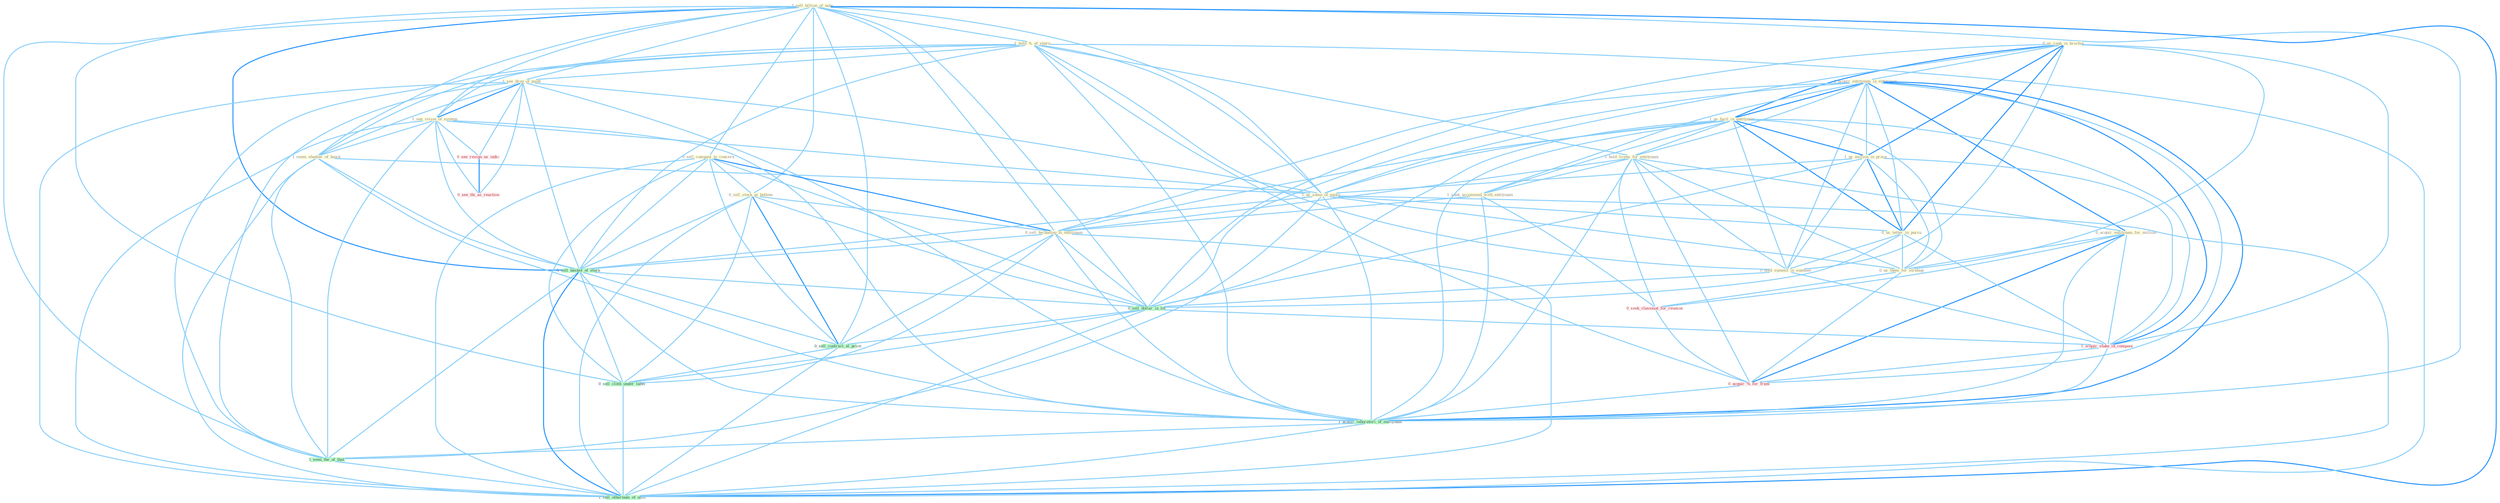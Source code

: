 Graph G{ 
    node
    [shape=polygon,style=filled,width=.5,height=.06,color="#BDFCC9",fixedsize=true,fontsize=4,
    fontcolor="#2f4f4f"];
    {node
    [color="#ffffe0", fontcolor="#8b7d6b"] "1_sell_billion_of_note " "1_hold_%_of_share " "0_us_rank_in_brochur " "1_see_drop_of_point " "1_acquir_entitynam_in_entitynam " "0_sell_compani_to_concern " "1_us_facil_in_entitynam " "1_see_vision_of_system " "0_sell_stock_at_bottom " "1_us_million_in_proce " "1_hold_licens_for_entitynam " "1_seem_shadow_of_hawk " "0_acquir_entitynam_for_million " "1_seek_accommod_with_entitynam " "1_us_some_of_equip " "0_us_letter_in_pursu " "0_sell_technolog_to_entitynam " "0_us_them_for_strategi " "0_hold_summit_in_summer "}
{node [color="#fff0f5", fontcolor="#b22222"] "0_seek_classmat_for_reunion " "0_see_resign_as_indic " "1_acquir_stake_in_compani " "0_acquir_%_for_franc " "0_see_thi_as_reaction "}
edge [color="#B0E2FF"];

	"1_sell_billion_of_note " -- "1_hold_%_of_share " [w="1", color="#87cefa" ];
	"1_sell_billion_of_note " -- "1_see_drop_of_point " [w="1", color="#87cefa" ];
	"1_sell_billion_of_note " -- "0_sell_compani_to_concern " [w="1", color="#87cefa" ];
	"1_sell_billion_of_note " -- "1_see_vision_of_system " [w="1", color="#87cefa" ];
	"1_sell_billion_of_note " -- "0_sell_stock_at_bottom " [w="1", color="#87cefa" ];
	"1_sell_billion_of_note " -- "1_seem_shadow_of_hawk " [w="1", color="#87cefa" ];
	"1_sell_billion_of_note " -- "1_us_some_of_equip " [w="1", color="#87cefa" ];
	"1_sell_billion_of_note " -- "0_sell_technolog_to_entitynam " [w="1", color="#87cefa" ];
	"1_sell_billion_of_note " -- "1_sell_basket_of_stock " [w="2", color="#1e90ff" , len=0.8];
	"1_sell_billion_of_note " -- "0_sell_dollar_in_lot " [w="1", color="#87cefa" ];
	"1_sell_billion_of_note " -- "0_sell_contract_at_price " [w="1", color="#87cefa" ];
	"1_sell_billion_of_note " -- "1_acquir_laboratori_of_entitynam " [w="1", color="#87cefa" ];
	"1_sell_billion_of_note " -- "0_sell_cloth_under_label " [w="1", color="#87cefa" ];
	"1_sell_billion_of_note " -- "1_seen_the_of_that " [w="1", color="#87cefa" ];
	"1_sell_billion_of_note " -- "1_sell_othernum_of_offic " [w="2", color="#1e90ff" , len=0.8];
	"1_hold_%_of_share " -- "1_see_drop_of_point " [w="1", color="#87cefa" ];
	"1_hold_%_of_share " -- "1_see_vision_of_system " [w="1", color="#87cefa" ];
	"1_hold_%_of_share " -- "1_hold_licens_for_entitynam " [w="1", color="#87cefa" ];
	"1_hold_%_of_share " -- "1_seem_shadow_of_hawk " [w="1", color="#87cefa" ];
	"1_hold_%_of_share " -- "1_us_some_of_equip " [w="1", color="#87cefa" ];
	"1_hold_%_of_share " -- "0_hold_summit_in_summer " [w="1", color="#87cefa" ];
	"1_hold_%_of_share " -- "1_sell_basket_of_stock " [w="1", color="#87cefa" ];
	"1_hold_%_of_share " -- "0_acquir_%_for_franc " [w="1", color="#87cefa" ];
	"1_hold_%_of_share " -- "1_acquir_laboratori_of_entitynam " [w="1", color="#87cefa" ];
	"1_hold_%_of_share " -- "1_seen_the_of_that " [w="1", color="#87cefa" ];
	"1_hold_%_of_share " -- "1_sell_othernum_of_offic " [w="1", color="#87cefa" ];
	"0_us_rank_in_brochur " -- "1_acquir_entitynam_in_entitynam " [w="1", color="#87cefa" ];
	"0_us_rank_in_brochur " -- "1_us_facil_in_entitynam " [w="2", color="#1e90ff" , len=0.8];
	"0_us_rank_in_brochur " -- "1_us_million_in_proce " [w="2", color="#1e90ff" , len=0.8];
	"0_us_rank_in_brochur " -- "1_us_some_of_equip " [w="1", color="#87cefa" ];
	"0_us_rank_in_brochur " -- "0_us_letter_in_pursu " [w="2", color="#1e90ff" , len=0.8];
	"0_us_rank_in_brochur " -- "0_us_them_for_strategi " [w="1", color="#87cefa" ];
	"0_us_rank_in_brochur " -- "0_hold_summit_in_summer " [w="1", color="#87cefa" ];
	"0_us_rank_in_brochur " -- "0_sell_dollar_in_lot " [w="1", color="#87cefa" ];
	"0_us_rank_in_brochur " -- "1_acquir_stake_in_compani " [w="1", color="#87cefa" ];
	"1_see_drop_of_point " -- "1_see_vision_of_system " [w="2", color="#1e90ff" , len=0.8];
	"1_see_drop_of_point " -- "1_seem_shadow_of_hawk " [w="1", color="#87cefa" ];
	"1_see_drop_of_point " -- "1_us_some_of_equip " [w="1", color="#87cefa" ];
	"1_see_drop_of_point " -- "1_sell_basket_of_stock " [w="1", color="#87cefa" ];
	"1_see_drop_of_point " -- "0_see_resign_as_indic " [w="1", color="#87cefa" ];
	"1_see_drop_of_point " -- "1_acquir_laboratori_of_entitynam " [w="1", color="#87cefa" ];
	"1_see_drop_of_point " -- "1_seen_the_of_that " [w="1", color="#87cefa" ];
	"1_see_drop_of_point " -- "1_sell_othernum_of_offic " [w="1", color="#87cefa" ];
	"1_see_drop_of_point " -- "0_see_thi_as_reaction " [w="1", color="#87cefa" ];
	"1_acquir_entitynam_in_entitynam " -- "1_us_facil_in_entitynam " [w="2", color="#1e90ff" , len=0.8];
	"1_acquir_entitynam_in_entitynam " -- "1_us_million_in_proce " [w="1", color="#87cefa" ];
	"1_acquir_entitynam_in_entitynam " -- "1_hold_licens_for_entitynam " [w="1", color="#87cefa" ];
	"1_acquir_entitynam_in_entitynam " -- "0_acquir_entitynam_for_million " [w="2", color="#1e90ff" , len=0.8];
	"1_acquir_entitynam_in_entitynam " -- "1_seek_accommod_with_entitynam " [w="1", color="#87cefa" ];
	"1_acquir_entitynam_in_entitynam " -- "0_us_letter_in_pursu " [w="1", color="#87cefa" ];
	"1_acquir_entitynam_in_entitynam " -- "0_sell_technolog_to_entitynam " [w="1", color="#87cefa" ];
	"1_acquir_entitynam_in_entitynam " -- "0_hold_summit_in_summer " [w="1", color="#87cefa" ];
	"1_acquir_entitynam_in_entitynam " -- "0_sell_dollar_in_lot " [w="1", color="#87cefa" ];
	"1_acquir_entitynam_in_entitynam " -- "1_acquir_stake_in_compani " [w="2", color="#1e90ff" , len=0.8];
	"1_acquir_entitynam_in_entitynam " -- "0_acquir_%_for_franc " [w="1", color="#87cefa" ];
	"1_acquir_entitynam_in_entitynam " -- "1_acquir_laboratori_of_entitynam " [w="2", color="#1e90ff" , len=0.8];
	"0_sell_compani_to_concern " -- "0_sell_stock_at_bottom " [w="1", color="#87cefa" ];
	"0_sell_compani_to_concern " -- "0_sell_technolog_to_entitynam " [w="2", color="#1e90ff" , len=0.8];
	"0_sell_compani_to_concern " -- "1_sell_basket_of_stock " [w="1", color="#87cefa" ];
	"0_sell_compani_to_concern " -- "0_sell_dollar_in_lot " [w="1", color="#87cefa" ];
	"0_sell_compani_to_concern " -- "0_sell_contract_at_price " [w="1", color="#87cefa" ];
	"0_sell_compani_to_concern " -- "0_sell_cloth_under_label " [w="1", color="#87cefa" ];
	"0_sell_compani_to_concern " -- "1_sell_othernum_of_offic " [w="1", color="#87cefa" ];
	"1_us_facil_in_entitynam " -- "1_us_million_in_proce " [w="2", color="#1e90ff" , len=0.8];
	"1_us_facil_in_entitynam " -- "1_hold_licens_for_entitynam " [w="1", color="#87cefa" ];
	"1_us_facil_in_entitynam " -- "1_seek_accommod_with_entitynam " [w="1", color="#87cefa" ];
	"1_us_facil_in_entitynam " -- "1_us_some_of_equip " [w="1", color="#87cefa" ];
	"1_us_facil_in_entitynam " -- "0_us_letter_in_pursu " [w="2", color="#1e90ff" , len=0.8];
	"1_us_facil_in_entitynam " -- "0_sell_technolog_to_entitynam " [w="1", color="#87cefa" ];
	"1_us_facil_in_entitynam " -- "0_us_them_for_strategi " [w="1", color="#87cefa" ];
	"1_us_facil_in_entitynam " -- "0_hold_summit_in_summer " [w="1", color="#87cefa" ];
	"1_us_facil_in_entitynam " -- "0_sell_dollar_in_lot " [w="1", color="#87cefa" ];
	"1_us_facil_in_entitynam " -- "1_acquir_stake_in_compani " [w="1", color="#87cefa" ];
	"1_us_facil_in_entitynam " -- "1_acquir_laboratori_of_entitynam " [w="1", color="#87cefa" ];
	"1_see_vision_of_system " -- "1_seem_shadow_of_hawk " [w="1", color="#87cefa" ];
	"1_see_vision_of_system " -- "1_us_some_of_equip " [w="1", color="#87cefa" ];
	"1_see_vision_of_system " -- "1_sell_basket_of_stock " [w="1", color="#87cefa" ];
	"1_see_vision_of_system " -- "0_see_resign_as_indic " [w="1", color="#87cefa" ];
	"1_see_vision_of_system " -- "1_acquir_laboratori_of_entitynam " [w="1", color="#87cefa" ];
	"1_see_vision_of_system " -- "1_seen_the_of_that " [w="1", color="#87cefa" ];
	"1_see_vision_of_system " -- "1_sell_othernum_of_offic " [w="1", color="#87cefa" ];
	"1_see_vision_of_system " -- "0_see_thi_as_reaction " [w="1", color="#87cefa" ];
	"0_sell_stock_at_bottom " -- "0_sell_technolog_to_entitynam " [w="1", color="#87cefa" ];
	"0_sell_stock_at_bottom " -- "1_sell_basket_of_stock " [w="1", color="#87cefa" ];
	"0_sell_stock_at_bottom " -- "0_sell_dollar_in_lot " [w="1", color="#87cefa" ];
	"0_sell_stock_at_bottom " -- "0_sell_contract_at_price " [w="2", color="#1e90ff" , len=0.8];
	"0_sell_stock_at_bottom " -- "0_sell_cloth_under_label " [w="1", color="#87cefa" ];
	"0_sell_stock_at_bottom " -- "1_sell_othernum_of_offic " [w="1", color="#87cefa" ];
	"1_us_million_in_proce " -- "1_us_some_of_equip " [w="1", color="#87cefa" ];
	"1_us_million_in_proce " -- "0_us_letter_in_pursu " [w="2", color="#1e90ff" , len=0.8];
	"1_us_million_in_proce " -- "0_us_them_for_strategi " [w="1", color="#87cefa" ];
	"1_us_million_in_proce " -- "0_hold_summit_in_summer " [w="1", color="#87cefa" ];
	"1_us_million_in_proce " -- "0_sell_dollar_in_lot " [w="1", color="#87cefa" ];
	"1_us_million_in_proce " -- "1_acquir_stake_in_compani " [w="1", color="#87cefa" ];
	"1_hold_licens_for_entitynam " -- "0_acquir_entitynam_for_million " [w="1", color="#87cefa" ];
	"1_hold_licens_for_entitynam " -- "1_seek_accommod_with_entitynam " [w="1", color="#87cefa" ];
	"1_hold_licens_for_entitynam " -- "0_sell_technolog_to_entitynam " [w="1", color="#87cefa" ];
	"1_hold_licens_for_entitynam " -- "0_us_them_for_strategi " [w="1", color="#87cefa" ];
	"1_hold_licens_for_entitynam " -- "0_hold_summit_in_summer " [w="1", color="#87cefa" ];
	"1_hold_licens_for_entitynam " -- "0_seek_classmat_for_reunion " [w="1", color="#87cefa" ];
	"1_hold_licens_for_entitynam " -- "0_acquir_%_for_franc " [w="1", color="#87cefa" ];
	"1_hold_licens_for_entitynam " -- "1_acquir_laboratori_of_entitynam " [w="1", color="#87cefa" ];
	"1_seem_shadow_of_hawk " -- "1_us_some_of_equip " [w="1", color="#87cefa" ];
	"1_seem_shadow_of_hawk " -- "1_sell_basket_of_stock " [w="1", color="#87cefa" ];
	"1_seem_shadow_of_hawk " -- "1_acquir_laboratori_of_entitynam " [w="1", color="#87cefa" ];
	"1_seem_shadow_of_hawk " -- "1_seen_the_of_that " [w="1", color="#87cefa" ];
	"1_seem_shadow_of_hawk " -- "1_sell_othernum_of_offic " [w="1", color="#87cefa" ];
	"0_acquir_entitynam_for_million " -- "0_us_them_for_strategi " [w="1", color="#87cefa" ];
	"0_acquir_entitynam_for_million " -- "0_seek_classmat_for_reunion " [w="1", color="#87cefa" ];
	"0_acquir_entitynam_for_million " -- "1_acquir_stake_in_compani " [w="1", color="#87cefa" ];
	"0_acquir_entitynam_for_million " -- "0_acquir_%_for_franc " [w="2", color="#1e90ff" , len=0.8];
	"0_acquir_entitynam_for_million " -- "1_acquir_laboratori_of_entitynam " [w="1", color="#87cefa" ];
	"1_seek_accommod_with_entitynam " -- "0_sell_technolog_to_entitynam " [w="1", color="#87cefa" ];
	"1_seek_accommod_with_entitynam " -- "0_seek_classmat_for_reunion " [w="1", color="#87cefa" ];
	"1_seek_accommod_with_entitynam " -- "1_acquir_laboratori_of_entitynam " [w="1", color="#87cefa" ];
	"1_us_some_of_equip " -- "0_us_letter_in_pursu " [w="1", color="#87cefa" ];
	"1_us_some_of_equip " -- "0_us_them_for_strategi " [w="1", color="#87cefa" ];
	"1_us_some_of_equip " -- "1_sell_basket_of_stock " [w="1", color="#87cefa" ];
	"1_us_some_of_equip " -- "1_acquir_laboratori_of_entitynam " [w="1", color="#87cefa" ];
	"1_us_some_of_equip " -- "1_seen_the_of_that " [w="1", color="#87cefa" ];
	"1_us_some_of_equip " -- "1_sell_othernum_of_offic " [w="1", color="#87cefa" ];
	"0_us_letter_in_pursu " -- "0_us_them_for_strategi " [w="1", color="#87cefa" ];
	"0_us_letter_in_pursu " -- "0_hold_summit_in_summer " [w="1", color="#87cefa" ];
	"0_us_letter_in_pursu " -- "0_sell_dollar_in_lot " [w="1", color="#87cefa" ];
	"0_us_letter_in_pursu " -- "1_acquir_stake_in_compani " [w="1", color="#87cefa" ];
	"0_sell_technolog_to_entitynam " -- "1_sell_basket_of_stock " [w="1", color="#87cefa" ];
	"0_sell_technolog_to_entitynam " -- "0_sell_dollar_in_lot " [w="1", color="#87cefa" ];
	"0_sell_technolog_to_entitynam " -- "0_sell_contract_at_price " [w="1", color="#87cefa" ];
	"0_sell_technolog_to_entitynam " -- "1_acquir_laboratori_of_entitynam " [w="1", color="#87cefa" ];
	"0_sell_technolog_to_entitynam " -- "0_sell_cloth_under_label " [w="1", color="#87cefa" ];
	"0_sell_technolog_to_entitynam " -- "1_sell_othernum_of_offic " [w="1", color="#87cefa" ];
	"0_us_them_for_strategi " -- "0_seek_classmat_for_reunion " [w="1", color="#87cefa" ];
	"0_us_them_for_strategi " -- "0_acquir_%_for_franc " [w="1", color="#87cefa" ];
	"0_hold_summit_in_summer " -- "0_sell_dollar_in_lot " [w="1", color="#87cefa" ];
	"0_hold_summit_in_summer " -- "1_acquir_stake_in_compani " [w="1", color="#87cefa" ];
	"0_seek_classmat_for_reunion " -- "0_acquir_%_for_franc " [w="1", color="#87cefa" ];
	"1_sell_basket_of_stock " -- "0_sell_dollar_in_lot " [w="1", color="#87cefa" ];
	"1_sell_basket_of_stock " -- "0_sell_contract_at_price " [w="1", color="#87cefa" ];
	"1_sell_basket_of_stock " -- "1_acquir_laboratori_of_entitynam " [w="1", color="#87cefa" ];
	"1_sell_basket_of_stock " -- "0_sell_cloth_under_label " [w="1", color="#87cefa" ];
	"1_sell_basket_of_stock " -- "1_seen_the_of_that " [w="1", color="#87cefa" ];
	"1_sell_basket_of_stock " -- "1_sell_othernum_of_offic " [w="2", color="#1e90ff" , len=0.8];
	"0_sell_dollar_in_lot " -- "1_acquir_stake_in_compani " [w="1", color="#87cefa" ];
	"0_sell_dollar_in_lot " -- "0_sell_contract_at_price " [w="1", color="#87cefa" ];
	"0_sell_dollar_in_lot " -- "0_sell_cloth_under_label " [w="1", color="#87cefa" ];
	"0_sell_dollar_in_lot " -- "1_sell_othernum_of_offic " [w="1", color="#87cefa" ];
	"0_see_resign_as_indic " -- "0_see_thi_as_reaction " [w="2", color="#1e90ff" , len=0.8];
	"1_acquir_stake_in_compani " -- "0_acquir_%_for_franc " [w="1", color="#87cefa" ];
	"1_acquir_stake_in_compani " -- "1_acquir_laboratori_of_entitynam " [w="1", color="#87cefa" ];
	"0_acquir_%_for_franc " -- "1_acquir_laboratori_of_entitynam " [w="1", color="#87cefa" ];
	"0_sell_contract_at_price " -- "0_sell_cloth_under_label " [w="1", color="#87cefa" ];
	"0_sell_contract_at_price " -- "1_sell_othernum_of_offic " [w="1", color="#87cefa" ];
	"1_acquir_laboratori_of_entitynam " -- "1_seen_the_of_that " [w="1", color="#87cefa" ];
	"1_acquir_laboratori_of_entitynam " -- "1_sell_othernum_of_offic " [w="1", color="#87cefa" ];
	"0_sell_cloth_under_label " -- "1_sell_othernum_of_offic " [w="1", color="#87cefa" ];
	"1_seen_the_of_that " -- "1_sell_othernum_of_offic " [w="1", color="#87cefa" ];
}